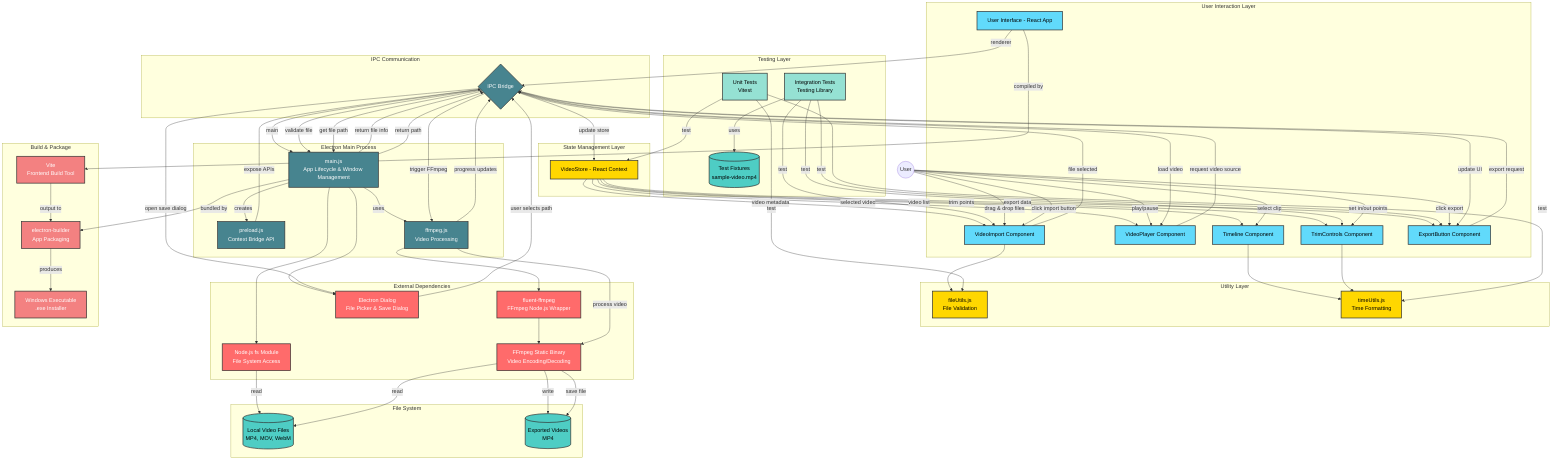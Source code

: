 graph TB
    subgraph "User Interaction Layer"
        UI[User Interface - React App]
        Import[VideoImport Component]
        Player[VideoPlayer Component]
        Timeline[Timeline Component]
        Trim[TrimControls Component]
        Export[ExportButton Component]
    end

    subgraph "State Management Layer"
        Store[VideoStore - React Context]
        Store --> |video metadata| Import
        Store --> |selected video| Player
        Store --> |video list| Timeline
        Store --> |trim points| Trim
        Store --> |export data| Export
    end

    subgraph "Utility Layer"
        FileUtils[fileUtils.js<br/>File Validation]
        TimeUtils[timeUtils.js<br/>Time Formatting]
        
        Import --> FileUtils
        Timeline --> TimeUtils
        Trim --> TimeUtils
    end

    subgraph "Electron Main Process"
        Main[main.js<br/>App Lifecycle & Window Management]
        Preload[preload.js<br/>Context Bridge API]
        FFmpegUtil[ffmpeg.js<br/>Video Processing]
        
        Main --> |creates| Preload
        Main --> |uses| FFmpegUtil
    end

    subgraph "IPC Communication"
        IPC{IPC Bridge}
        
        UI --> |renderer| IPC
        IPC --> |main| Main
        Preload --> |expose APIs| IPC
    end

    subgraph "External Dependencies"
        FFmpegStatic[FFmpeg Static Binary<br/>Video Encoding/Decoding]
        FluentFFmpeg[fluent-ffmpeg<br/>FFmpeg Node.js Wrapper]
        NodeFS[Node.js fs Module<br/>File System Access]
        ElectronDialog[Electron Dialog<br/>File Picker & Save Dialog]
        
        FFmpegUtil --> FluentFFmpeg
        FluentFFmpeg --> FFmpegStatic
        Main --> NodeFS
        Main --> ElectronDialog
    end

    subgraph "File System"
        LocalFiles[(Local Video Files<br/>MP4, MOV, WebM)]
        ExportedFiles[(Exported Videos<br/>MP4)]
        
        NodeFS --> |read| LocalFiles
        FFmpegStatic --> |write| ExportedFiles
        FFmpegStatic --> |read| LocalFiles
    end

    subgraph "Testing Layer"
        UnitTests[Unit Tests<br/>Vitest]
        IntegrationTests[Integration Tests<br/>Testing Library]
        TestFixtures[(Test Fixtures<br/>sample-video.mp4)]
        
        UnitTests --> |test| FileUtils
        UnitTests --> |test| TimeUtils
        UnitTests --> |test| Store
        IntegrationTests --> |test| Import
        IntegrationTests --> |test| Trim
        IntegrationTests --> |test| Export
        IntegrationTests --> |uses| TestFixtures
    end

    subgraph "Build & Package"
        Vite[Vite<br/>Frontend Build Tool]
        ElectronBuilder[electron-builder<br/>App Packaging]
        
        UI --> |compiled by| Vite
        Vite --> |output to| ElectronBuilder
        Main --> |bundled by| ElectronBuilder
        ElectronBuilder --> |produces| WindowsApp[Windows Executable<br/>.exe Installer]
    end

    %% User Interactions
    User((User)) --> |drag & drop files| Import
    User --> |click import button| Import
    User --> |play/pause| Player
    User --> |select clip| Timeline
    User --> |set in/out points| Trim
    User --> |click export| Export

    %% Import Flow
    Import --> |file selected| IPC
    IPC --> |validate file| Main
    Main --> |return file info| IPC
    IPC --> |update store| Store

    %% Player Flow
    Player --> |request video source| IPC
    IPC --> |get file path| Main
    Main --> |return path| IPC
    IPC --> |load video| Player

    %% Export Flow
    Export --> |export request| IPC
    IPC --> |open save dialog| ElectronDialog
    ElectronDialog --> |user selects path| IPC
    IPC --> |trigger FFmpeg| FFmpegUtil
    FFmpegUtil --> |process video| FFmpegStatic
    FFmpegStatic --> |save file| ExportedFiles
    FFmpegUtil --> |progress updates| IPC
    IPC --> |update UI| Export

    %% Styling
    classDef reactComponent fill:#61dafb,stroke:#333,stroke-width:2px,color:#000
    classDef electronProcess fill:#47848f,stroke:#333,stroke-width:2px,color:#fff
    classDef utility fill:#ffd700,stroke:#333,stroke-width:2px,color:#000
    classDef external fill:#ff6b6b,stroke:#333,stroke-width:2px,color:#fff
    classDef storage fill:#4ecdc4,stroke:#333,stroke-width:2px,color:#000
    classDef testing fill:#95e1d3,stroke:#333,stroke-width:2px,color:#000
    classDef build fill:#f38181,stroke:#333,stroke-width:2px,color:#fff

    class Import,Player,Timeline,Trim,Export,UI reactComponent
    class Main,Preload,FFmpegUtil,IPC electronProcess
    class FileUtils,TimeUtils,Store utility
    class FFmpegStatic,FluentFFmpeg,NodeFS,ElectronDialog external
    class LocalFiles,ExportedFiles,TestFixtures storage
    class UnitTests,IntegrationTests testing
    class Vite,ElectronBuilder,WindowsApp build